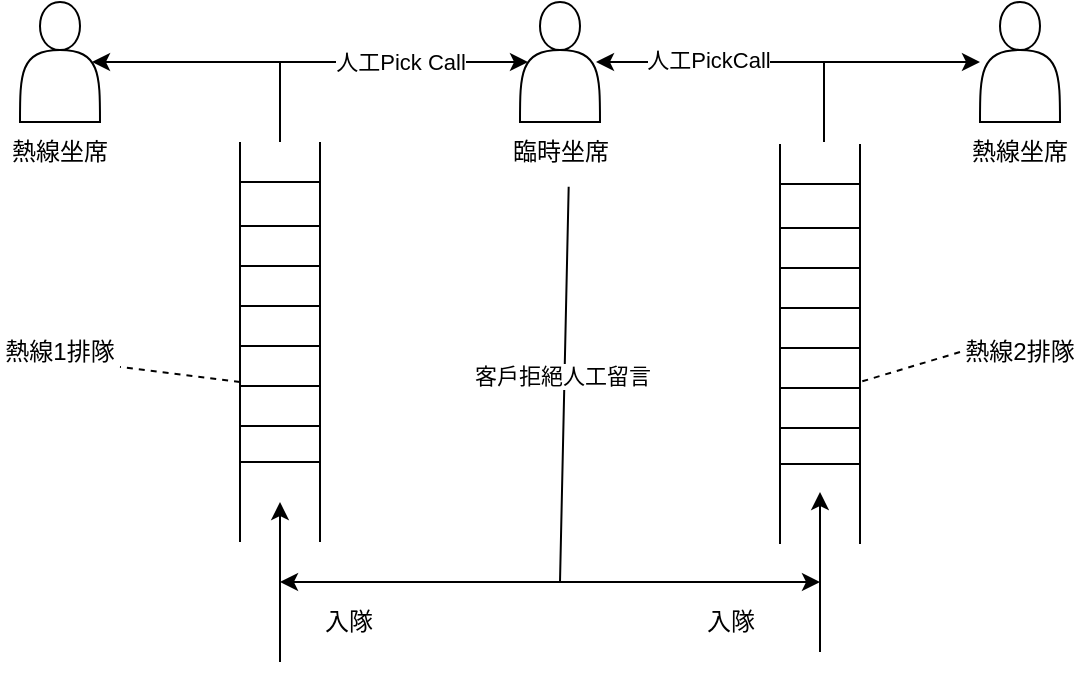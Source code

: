 <mxfile version="22.1.18" type="github">
  <diagram name="第 1 页" id="vfSN__rkZ4jKHbUkvzYg">
    <mxGraphModel dx="1413" dy="746" grid="1" gridSize="10" guides="1" tooltips="1" connect="1" arrows="1" fold="1" page="1" pageScale="1" pageWidth="827" pageHeight="1169" math="0" shadow="0">
      <root>
        <mxCell id="0" />
        <mxCell id="1" parent="0" />
        <mxCell id="SDua9fH0xy48XvD7iqmN-3" value="" style="endArrow=none;html=1;rounded=0;movable=0;resizable=0;rotatable=0;deletable=0;editable=0;locked=1;connectable=0;" edge="1" parent="1">
          <mxGeometry width="50" height="50" relative="1" as="geometry">
            <mxPoint x="360" y="440" as="sourcePoint" />
            <mxPoint x="360" y="240" as="targetPoint" />
          </mxGeometry>
        </mxCell>
        <mxCell id="SDua9fH0xy48XvD7iqmN-4" value="" style="endArrow=none;html=1;rounded=0;movable=0;resizable=0;rotatable=0;deletable=0;editable=0;locked=1;connectable=0;" edge="1" parent="1">
          <mxGeometry width="50" height="50" relative="1" as="geometry">
            <mxPoint x="400" y="440" as="sourcePoint" />
            <mxPoint x="400" y="240" as="targetPoint" />
          </mxGeometry>
        </mxCell>
        <mxCell id="SDua9fH0xy48XvD7iqmN-5" value="" style="endArrow=none;html=1;rounded=0;movable=0;resizable=0;rotatable=0;deletable=0;editable=0;locked=1;connectable=0;" edge="1" parent="1">
          <mxGeometry width="50" height="50" relative="1" as="geometry">
            <mxPoint x="360" y="260" as="sourcePoint" />
            <mxPoint x="400" y="260" as="targetPoint" />
          </mxGeometry>
        </mxCell>
        <mxCell id="SDua9fH0xy48XvD7iqmN-6" value="" style="endArrow=none;html=1;rounded=0;movable=0;resizable=0;rotatable=0;deletable=0;editable=0;locked=1;connectable=0;" edge="1" parent="1">
          <mxGeometry width="50" height="50" relative="1" as="geometry">
            <mxPoint x="360" y="282" as="sourcePoint" />
            <mxPoint x="400" y="282" as="targetPoint" />
          </mxGeometry>
        </mxCell>
        <mxCell id="SDua9fH0xy48XvD7iqmN-7" value="" style="endArrow=none;html=1;rounded=0;movable=0;resizable=0;rotatable=0;deletable=0;editable=0;locked=1;connectable=0;" edge="1" parent="1">
          <mxGeometry width="50" height="50" relative="1" as="geometry">
            <mxPoint x="360" y="302" as="sourcePoint" />
            <mxPoint x="400" y="302" as="targetPoint" />
          </mxGeometry>
        </mxCell>
        <mxCell id="SDua9fH0xy48XvD7iqmN-8" value="" style="endArrow=none;html=1;rounded=0;movable=0;resizable=0;rotatable=0;deletable=0;editable=0;locked=1;connectable=0;" edge="1" parent="1">
          <mxGeometry width="50" height="50" relative="1" as="geometry">
            <mxPoint x="360" y="322" as="sourcePoint" />
            <mxPoint x="400" y="322" as="targetPoint" />
          </mxGeometry>
        </mxCell>
        <mxCell id="SDua9fH0xy48XvD7iqmN-9" value="" style="endArrow=none;html=1;rounded=0;movable=0;resizable=0;rotatable=0;deletable=0;editable=0;locked=1;connectable=0;" edge="1" parent="1">
          <mxGeometry width="50" height="50" relative="1" as="geometry">
            <mxPoint x="360" y="342" as="sourcePoint" />
            <mxPoint x="400" y="342" as="targetPoint" />
          </mxGeometry>
        </mxCell>
        <mxCell id="SDua9fH0xy48XvD7iqmN-10" value="" style="endArrow=none;html=1;rounded=0;movable=0;resizable=0;rotatable=0;deletable=0;editable=0;locked=1;connectable=0;" edge="1" parent="1">
          <mxGeometry width="50" height="50" relative="1" as="geometry">
            <mxPoint x="360" y="362" as="sourcePoint" />
            <mxPoint x="400" y="362" as="targetPoint" />
          </mxGeometry>
        </mxCell>
        <mxCell id="SDua9fH0xy48XvD7iqmN-11" value="" style="endArrow=none;html=1;rounded=0;movable=0;resizable=0;rotatable=0;deletable=0;editable=0;locked=1;connectable=0;" edge="1" parent="1">
          <mxGeometry width="50" height="50" relative="1" as="geometry">
            <mxPoint x="360" y="382" as="sourcePoint" />
            <mxPoint x="400" y="382" as="targetPoint" />
          </mxGeometry>
        </mxCell>
        <mxCell id="SDua9fH0xy48XvD7iqmN-18" value="" style="endArrow=classic;html=1;rounded=0;entryX=0.1;entryY=0.5;entryDx=0;entryDy=0;entryPerimeter=0;" edge="1" parent="1" target="SDua9fH0xy48XvD7iqmN-20">
          <mxGeometry width="50" height="50" relative="1" as="geometry">
            <mxPoint x="380" y="240" as="sourcePoint" />
            <mxPoint x="460" y="200" as="targetPoint" />
            <Array as="points">
              <mxPoint x="380" y="200" />
            </Array>
          </mxGeometry>
        </mxCell>
        <mxCell id="SDua9fH0xy48XvD7iqmN-28" value="人工Pick Call" style="edgeLabel;html=1;align=center;verticalAlign=middle;resizable=0;points=[];" vertex="1" connectable="0" parent="SDua9fH0xy48XvD7iqmN-18">
          <mxGeometry x="0.211" y="-3" relative="1" as="geometry">
            <mxPoint y="-3" as="offset" />
          </mxGeometry>
        </mxCell>
        <mxCell id="SDua9fH0xy48XvD7iqmN-19" value="" style="endArrow=classic;html=1;rounded=0;entryX=0.9;entryY=0.5;entryDx=0;entryDy=0;entryPerimeter=0;" edge="1" parent="1" target="SDua9fH0xy48XvD7iqmN-21">
          <mxGeometry width="50" height="50" relative="1" as="geometry">
            <mxPoint x="380" y="240" as="sourcePoint" />
            <mxPoint x="300" y="200" as="targetPoint" />
            <Array as="points">
              <mxPoint x="380" y="200" />
            </Array>
          </mxGeometry>
        </mxCell>
        <mxCell id="SDua9fH0xy48XvD7iqmN-20" value="" style="shape=actor;whiteSpace=wrap;html=1;" vertex="1" parent="1">
          <mxGeometry x="500" y="170" width="40" height="60" as="geometry" />
        </mxCell>
        <mxCell id="SDua9fH0xy48XvD7iqmN-21" value="" style="shape=actor;whiteSpace=wrap;html=1;" vertex="1" parent="1">
          <mxGeometry x="250" y="170" width="40" height="60" as="geometry" />
        </mxCell>
        <mxCell id="SDua9fH0xy48XvD7iqmN-22" value="" style="endArrow=none;html=1;rounded=0;movable=0;resizable=0;rotatable=0;deletable=0;editable=0;locked=1;connectable=0;" edge="1" parent="1">
          <mxGeometry width="50" height="50" relative="1" as="geometry">
            <mxPoint x="360" y="400" as="sourcePoint" />
            <mxPoint x="400" y="400" as="targetPoint" />
          </mxGeometry>
        </mxCell>
        <mxCell id="SDua9fH0xy48XvD7iqmN-23" value="" style="endArrow=none;dashed=1;html=1;rounded=0;entryX=1;entryY=0.75;entryDx=0;entryDy=0;" edge="1" parent="1" target="SDua9fH0xy48XvD7iqmN-24">
          <mxGeometry width="50" height="50" relative="1" as="geometry">
            <mxPoint x="360" y="360" as="sourcePoint" />
            <mxPoint x="450" y="330" as="targetPoint" />
          </mxGeometry>
        </mxCell>
        <mxCell id="SDua9fH0xy48XvD7iqmN-24" value="熱線1排隊" style="text;html=1;strokeColor=none;fillColor=none;align=center;verticalAlign=middle;whiteSpace=wrap;rounded=0;" vertex="1" parent="1">
          <mxGeometry x="240" y="330" width="60" height="30" as="geometry" />
        </mxCell>
        <mxCell id="SDua9fH0xy48XvD7iqmN-25" value="入隊" style="text;html=1;align=center;verticalAlign=middle;resizable=0;points=[];autosize=1;strokeColor=none;fillColor=none;" vertex="1" parent="1">
          <mxGeometry x="389" y="465" width="50" height="30" as="geometry" />
        </mxCell>
        <mxCell id="SDua9fH0xy48XvD7iqmN-26" value="熱線坐席" style="text;html=1;strokeColor=none;fillColor=none;align=center;verticalAlign=middle;whiteSpace=wrap;rounded=0;" vertex="1" parent="1">
          <mxGeometry x="240" y="230" width="60" height="30" as="geometry" />
        </mxCell>
        <mxCell id="SDua9fH0xy48XvD7iqmN-27" value="臨時坐席" style="text;html=1;align=center;verticalAlign=middle;resizable=0;points=[];autosize=1;strokeColor=none;fillColor=none;" vertex="1" parent="1">
          <mxGeometry x="485" y="230" width="70" height="30" as="geometry" />
        </mxCell>
        <mxCell id="SDua9fH0xy48XvD7iqmN-29" value="" style="endArrow=classic;html=1;rounded=0;" edge="1" parent="1">
          <mxGeometry width="50" height="50" relative="1" as="geometry">
            <mxPoint x="380" y="500" as="sourcePoint" />
            <mxPoint x="380" y="420" as="targetPoint" />
          </mxGeometry>
        </mxCell>
        <mxCell id="SDua9fH0xy48XvD7iqmN-30" value="" style="endArrow=classic;html=1;rounded=0;exitX=0.562;exitY=1.078;exitDx=0;exitDy=0;exitPerimeter=0;" edge="1" parent="1" source="SDua9fH0xy48XvD7iqmN-27">
          <mxGeometry width="50" height="50" relative="1" as="geometry">
            <mxPoint x="520" y="310" as="sourcePoint" />
            <mxPoint x="380" y="460" as="targetPoint" />
            <Array as="points">
              <mxPoint x="520" y="460" />
            </Array>
          </mxGeometry>
        </mxCell>
        <mxCell id="SDua9fH0xy48XvD7iqmN-31" value="客戶拒絕人工留言" style="edgeLabel;html=1;align=center;verticalAlign=middle;resizable=0;points=[];" vertex="1" connectable="0" parent="SDua9fH0xy48XvD7iqmN-30">
          <mxGeometry x="-0.441" y="-4" relative="1" as="geometry">
            <mxPoint x="2" as="offset" />
          </mxGeometry>
        </mxCell>
        <mxCell id="SDua9fH0xy48XvD7iqmN-102" value="" style="endArrow=none;html=1;rounded=0;movable=0;resizable=0;rotatable=0;deletable=0;editable=0;locked=1;connectable=0;" edge="1" parent="1">
          <mxGeometry width="50" height="50" relative="1" as="geometry">
            <mxPoint x="630" y="441" as="sourcePoint" />
            <mxPoint x="630" y="241" as="targetPoint" />
          </mxGeometry>
        </mxCell>
        <mxCell id="SDua9fH0xy48XvD7iqmN-103" value="" style="endArrow=none;html=1;rounded=0;movable=0;resizable=0;rotatable=0;deletable=0;editable=0;locked=1;connectable=0;" edge="1" parent="1">
          <mxGeometry width="50" height="50" relative="1" as="geometry">
            <mxPoint x="670" y="441" as="sourcePoint" />
            <mxPoint x="670" y="241" as="targetPoint" />
          </mxGeometry>
        </mxCell>
        <mxCell id="SDua9fH0xy48XvD7iqmN-104" value="" style="endArrow=none;html=1;rounded=0;movable=0;resizable=0;rotatable=0;deletable=0;editable=0;locked=1;connectable=0;" edge="1" parent="1">
          <mxGeometry width="50" height="50" relative="1" as="geometry">
            <mxPoint x="630" y="261" as="sourcePoint" />
            <mxPoint x="670" y="261" as="targetPoint" />
          </mxGeometry>
        </mxCell>
        <mxCell id="SDua9fH0xy48XvD7iqmN-105" value="" style="endArrow=none;html=1;rounded=0;movable=0;resizable=0;rotatable=0;deletable=0;editable=0;locked=1;connectable=0;" edge="1" parent="1">
          <mxGeometry width="50" height="50" relative="1" as="geometry">
            <mxPoint x="630" y="283" as="sourcePoint" />
            <mxPoint x="670" y="283" as="targetPoint" />
          </mxGeometry>
        </mxCell>
        <mxCell id="SDua9fH0xy48XvD7iqmN-106" value="" style="endArrow=none;html=1;rounded=0;movable=0;resizable=0;rotatable=0;deletable=0;editable=0;locked=1;connectable=0;" edge="1" parent="1">
          <mxGeometry width="50" height="50" relative="1" as="geometry">
            <mxPoint x="630" y="303" as="sourcePoint" />
            <mxPoint x="670" y="303" as="targetPoint" />
          </mxGeometry>
        </mxCell>
        <mxCell id="SDua9fH0xy48XvD7iqmN-107" value="" style="endArrow=none;html=1;rounded=0;movable=0;resizable=0;rotatable=0;deletable=0;editable=0;locked=1;connectable=0;" edge="1" parent="1">
          <mxGeometry width="50" height="50" relative="1" as="geometry">
            <mxPoint x="630" y="323" as="sourcePoint" />
            <mxPoint x="670" y="323" as="targetPoint" />
          </mxGeometry>
        </mxCell>
        <mxCell id="SDua9fH0xy48XvD7iqmN-108" value="" style="endArrow=none;html=1;rounded=0;movable=0;resizable=0;rotatable=0;deletable=0;editable=0;locked=1;connectable=0;" edge="1" parent="1">
          <mxGeometry width="50" height="50" relative="1" as="geometry">
            <mxPoint x="630" y="343" as="sourcePoint" />
            <mxPoint x="670" y="343" as="targetPoint" />
          </mxGeometry>
        </mxCell>
        <mxCell id="SDua9fH0xy48XvD7iqmN-109" value="" style="endArrow=none;html=1;rounded=0;movable=0;resizable=0;rotatable=0;deletable=0;editable=0;locked=1;connectable=0;" edge="1" parent="1">
          <mxGeometry width="50" height="50" relative="1" as="geometry">
            <mxPoint x="630" y="363" as="sourcePoint" />
            <mxPoint x="670" y="363" as="targetPoint" />
          </mxGeometry>
        </mxCell>
        <mxCell id="SDua9fH0xy48XvD7iqmN-110" value="" style="endArrow=none;html=1;rounded=0;movable=0;resizable=0;rotatable=0;deletable=0;editable=0;locked=1;connectable=0;" edge="1" parent="1">
          <mxGeometry width="50" height="50" relative="1" as="geometry">
            <mxPoint x="630" y="383" as="sourcePoint" />
            <mxPoint x="670" y="383" as="targetPoint" />
          </mxGeometry>
        </mxCell>
        <mxCell id="SDua9fH0xy48XvD7iqmN-111" value="" style="endArrow=none;html=1;rounded=0;movable=0;resizable=0;rotatable=0;deletable=0;editable=0;locked=1;connectable=0;" edge="1" parent="1">
          <mxGeometry width="50" height="50" relative="1" as="geometry">
            <mxPoint x="630" y="401" as="sourcePoint" />
            <mxPoint x="670" y="401" as="targetPoint" />
          </mxGeometry>
        </mxCell>
        <mxCell id="SDua9fH0xy48XvD7iqmN-112" value="" style="endArrow=classic;html=1;rounded=0;" edge="1" parent="1">
          <mxGeometry width="50" height="50" relative="1" as="geometry">
            <mxPoint x="650" y="495" as="sourcePoint" />
            <mxPoint x="650" y="415" as="targetPoint" />
          </mxGeometry>
        </mxCell>
        <mxCell id="SDua9fH0xy48XvD7iqmN-113" value="" style="endArrow=classic;html=1;rounded=0;" edge="1" parent="1">
          <mxGeometry width="50" height="50" relative="1" as="geometry">
            <mxPoint x="520" y="460" as="sourcePoint" />
            <mxPoint x="650" y="460" as="targetPoint" />
          </mxGeometry>
        </mxCell>
        <mxCell id="SDua9fH0xy48XvD7iqmN-114" value="入隊" style="text;html=1;align=center;verticalAlign=middle;resizable=0;points=[];autosize=1;strokeColor=none;fillColor=none;" vertex="1" parent="1">
          <mxGeometry x="580" y="465" width="50" height="30" as="geometry" />
        </mxCell>
        <mxCell id="SDua9fH0xy48XvD7iqmN-115" value="" style="shape=actor;whiteSpace=wrap;html=1;" vertex="1" parent="1">
          <mxGeometry x="730" y="170" width="40" height="60" as="geometry" />
        </mxCell>
        <mxCell id="SDua9fH0xy48XvD7iqmN-120" value="" style="endArrow=classic;html=1;rounded=0;" edge="1" parent="1">
          <mxGeometry width="50" height="50" relative="1" as="geometry">
            <mxPoint x="652" y="240" as="sourcePoint" />
            <mxPoint x="730" y="200" as="targetPoint" />
            <Array as="points">
              <mxPoint x="652" y="200" />
            </Array>
          </mxGeometry>
        </mxCell>
        <mxCell id="SDua9fH0xy48XvD7iqmN-122" value="" style="endArrow=classic;html=1;rounded=0;entryX=0.9;entryY=0.5;entryDx=0;entryDy=0;entryPerimeter=0;" edge="1" parent="1">
          <mxGeometry width="50" height="50" relative="1" as="geometry">
            <mxPoint x="652" y="240" as="sourcePoint" />
            <mxPoint x="538" y="200" as="targetPoint" />
            <Array as="points">
              <mxPoint x="652" y="200" />
            </Array>
          </mxGeometry>
        </mxCell>
        <mxCell id="SDua9fH0xy48XvD7iqmN-126" value="人工PickCall" style="edgeLabel;html=1;align=center;verticalAlign=middle;resizable=0;points=[];" vertex="1" connectable="0" parent="SDua9fH0xy48XvD7iqmN-122">
          <mxGeometry x="0.268" y="-2" relative="1" as="geometry">
            <mxPoint x="-1" y="1" as="offset" />
          </mxGeometry>
        </mxCell>
        <mxCell id="SDua9fH0xy48XvD7iqmN-123" value="熱線坐席" style="text;html=1;strokeColor=none;fillColor=none;align=center;verticalAlign=middle;whiteSpace=wrap;rounded=0;" vertex="1" parent="1">
          <mxGeometry x="720" y="230" width="60" height="30" as="geometry" />
        </mxCell>
        <mxCell id="SDua9fH0xy48XvD7iqmN-127" value="熱線2排隊" style="text;html=1;strokeColor=none;fillColor=none;align=center;verticalAlign=middle;whiteSpace=wrap;rounded=0;" vertex="1" parent="1">
          <mxGeometry x="720" y="330" width="60" height="30" as="geometry" />
        </mxCell>
        <mxCell id="SDua9fH0xy48XvD7iqmN-128" value="" style="endArrow=none;dashed=1;html=1;rounded=0;exitX=0;exitY=0.5;exitDx=0;exitDy=0;" edge="1" parent="1" source="SDua9fH0xy48XvD7iqmN-127">
          <mxGeometry width="50" height="50" relative="1" as="geometry">
            <mxPoint x="710" y="360" as="sourcePoint" />
            <mxPoint x="670" y="360" as="targetPoint" />
          </mxGeometry>
        </mxCell>
      </root>
    </mxGraphModel>
  </diagram>
</mxfile>
